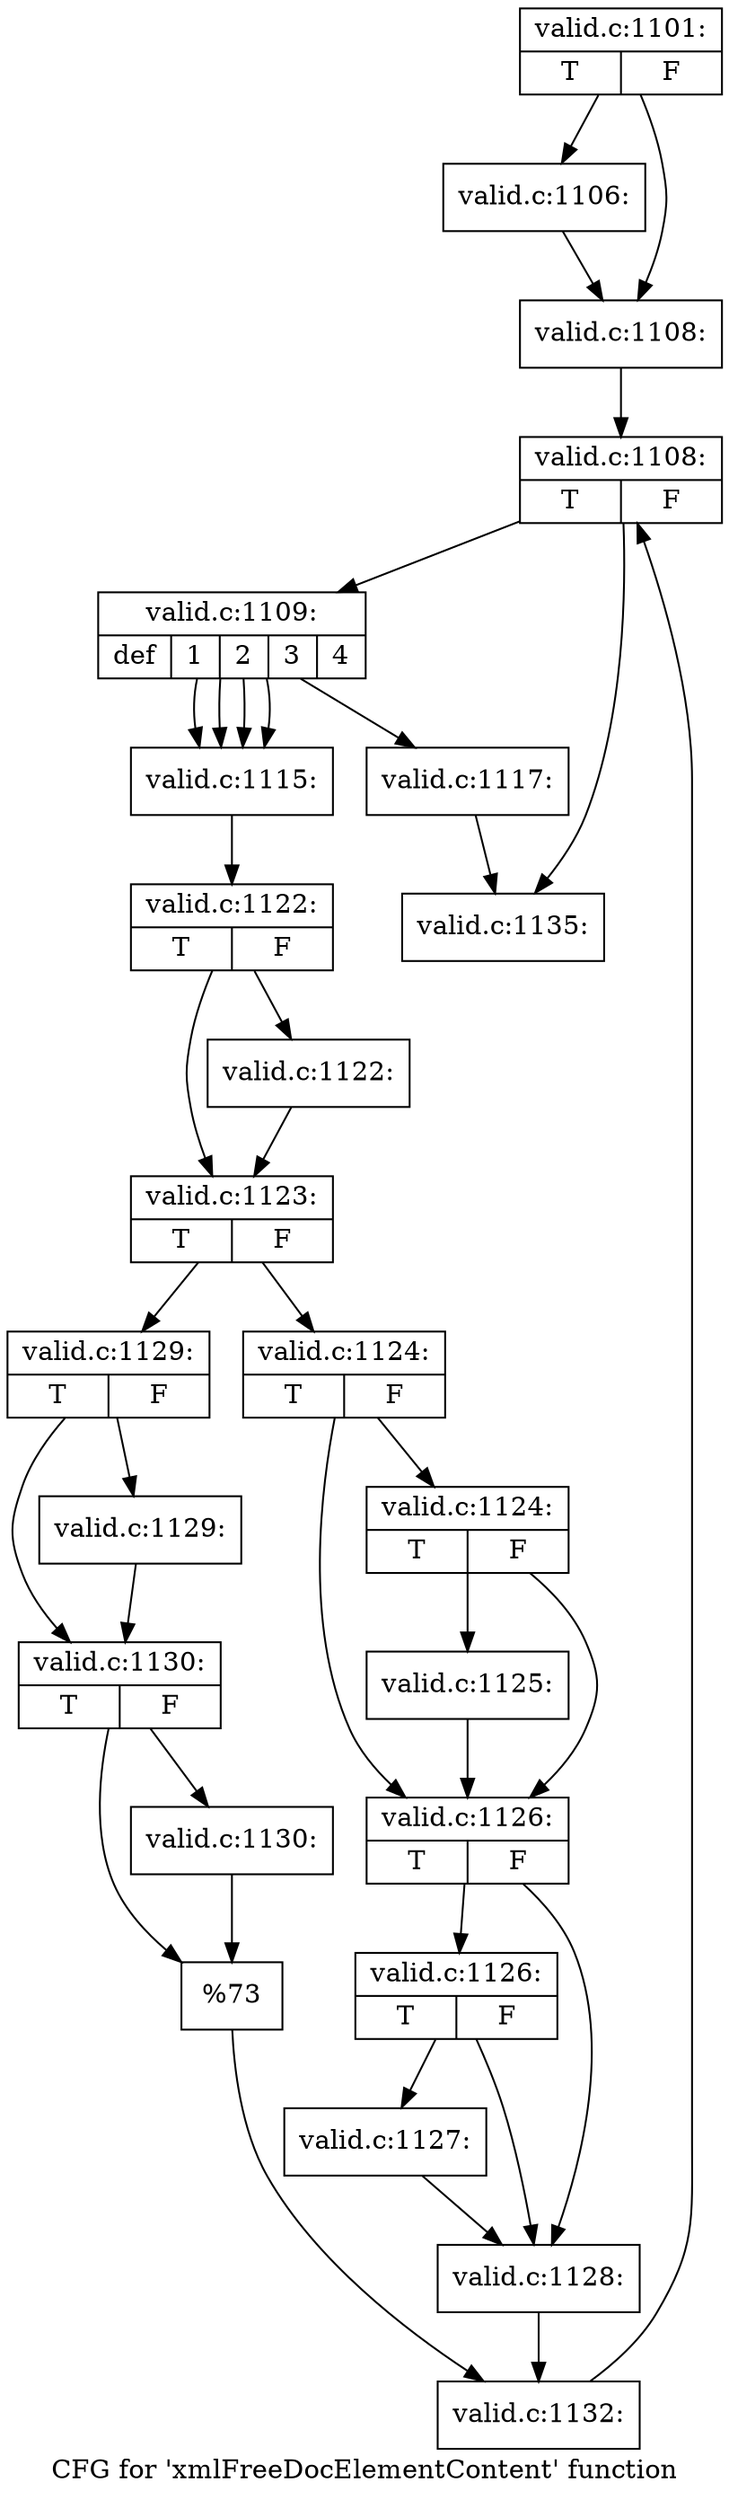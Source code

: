 digraph "CFG for 'xmlFreeDocElementContent' function" {
	label="CFG for 'xmlFreeDocElementContent' function";

	Node0x4f03920 [shape=record,label="{valid.c:1101:|{<s0>T|<s1>F}}"];
	Node0x4f03920 -> Node0x4f04c90;
	Node0x4f03920 -> Node0x4f04ce0;
	Node0x4f04c90 [shape=record,label="{valid.c:1106:}"];
	Node0x4f04c90 -> Node0x4f04ce0;
	Node0x4f04ce0 [shape=record,label="{valid.c:1108:}"];
	Node0x4f04ce0 -> Node0x4f05260;
	Node0x4f05260 [shape=record,label="{valid.c:1108:|{<s0>T|<s1>F}}"];
	Node0x4f05260 -> Node0x4f05650;
	Node0x4f05260 -> Node0x4f05480;
	Node0x4f05650 [shape=record,label="{valid.c:1109:|{<s0>def|<s1>1|<s2>2|<s3>3|<s4>4}}"];
	Node0x4f05650 -> Node0x4ee86b0;
	Node0x4f05650 -> Node0x4ee89f0;
	Node0x4f05650 -> Node0x4ee89f0;
	Node0x4f05650 -> Node0x4ee89f0;
	Node0x4f05650 -> Node0x4ee89f0;
	Node0x4ee89f0 [shape=record,label="{valid.c:1115:}"];
	Node0x4ee89f0 -> Node0x4ee84a0;
	Node0x4ee86b0 [shape=record,label="{valid.c:1117:}"];
	Node0x4ee86b0 -> Node0x4f05480;
	Node0x4ee84a0 [shape=record,label="{valid.c:1122:|{<s0>T|<s1>F}}"];
	Node0x4ee84a0 -> Node0x4ee8e20;
	Node0x4ee84a0 -> Node0x4ee8e70;
	Node0x4ee8e20 [shape=record,label="{valid.c:1122:}"];
	Node0x4ee8e20 -> Node0x4ee8e70;
	Node0x4ee8e70 [shape=record,label="{valid.c:1123:|{<s0>T|<s1>F}}"];
	Node0x4ee8e70 -> Node0x4ee9640;
	Node0x4ee8e70 -> Node0x4ee96e0;
	Node0x4ee9640 [shape=record,label="{valid.c:1124:|{<s0>T|<s1>F}}"];
	Node0x4ee9640 -> Node0x4ee9a80;
	Node0x4ee9640 -> Node0x4ee9a30;
	Node0x4ee9a80 [shape=record,label="{valid.c:1124:|{<s0>T|<s1>F}}"];
	Node0x4ee9a80 -> Node0x4ee9a30;
	Node0x4ee9a80 -> Node0x4ee99e0;
	Node0x4ee99e0 [shape=record,label="{valid.c:1125:}"];
	Node0x4ee99e0 -> Node0x4ee9a30;
	Node0x4ee9a30 [shape=record,label="{valid.c:1126:|{<s0>T|<s1>F}}"];
	Node0x4ee9a30 -> Node0x4f0a510;
	Node0x4ee9a30 -> Node0x4f0a4c0;
	Node0x4f0a510 [shape=record,label="{valid.c:1126:|{<s0>T|<s1>F}}"];
	Node0x4f0a510 -> Node0x4f0a4c0;
	Node0x4f0a510 -> Node0x4f09c60;
	Node0x4f09c60 [shape=record,label="{valid.c:1127:}"];
	Node0x4f09c60 -> Node0x4f0a4c0;
	Node0x4f0a4c0 [shape=record,label="{valid.c:1128:}"];
	Node0x4f0a4c0 -> Node0x4ee9690;
	Node0x4ee96e0 [shape=record,label="{valid.c:1129:|{<s0>T|<s1>F}}"];
	Node0x4ee96e0 -> Node0x4f0b090;
	Node0x4ee96e0 -> Node0x4f0b0e0;
	Node0x4f0b090 [shape=record,label="{valid.c:1129:}"];
	Node0x4f0b090 -> Node0x4f0b0e0;
	Node0x4f0b0e0 [shape=record,label="{valid.c:1130:|{<s0>T|<s1>F}}"];
	Node0x4f0b0e0 -> Node0x4f0b860;
	Node0x4f0b0e0 -> Node0x4f0b8b0;
	Node0x4f0b860 [shape=record,label="{valid.c:1130:}"];
	Node0x4f0b860 -> Node0x4f0b8b0;
	Node0x4f0b8b0 [shape=record,label="{%73}"];
	Node0x4f0b8b0 -> Node0x4ee9690;
	Node0x4ee9690 [shape=record,label="{valid.c:1132:}"];
	Node0x4ee9690 -> Node0x4f05260;
	Node0x4f05480 [shape=record,label="{valid.c:1135:}"];
}
